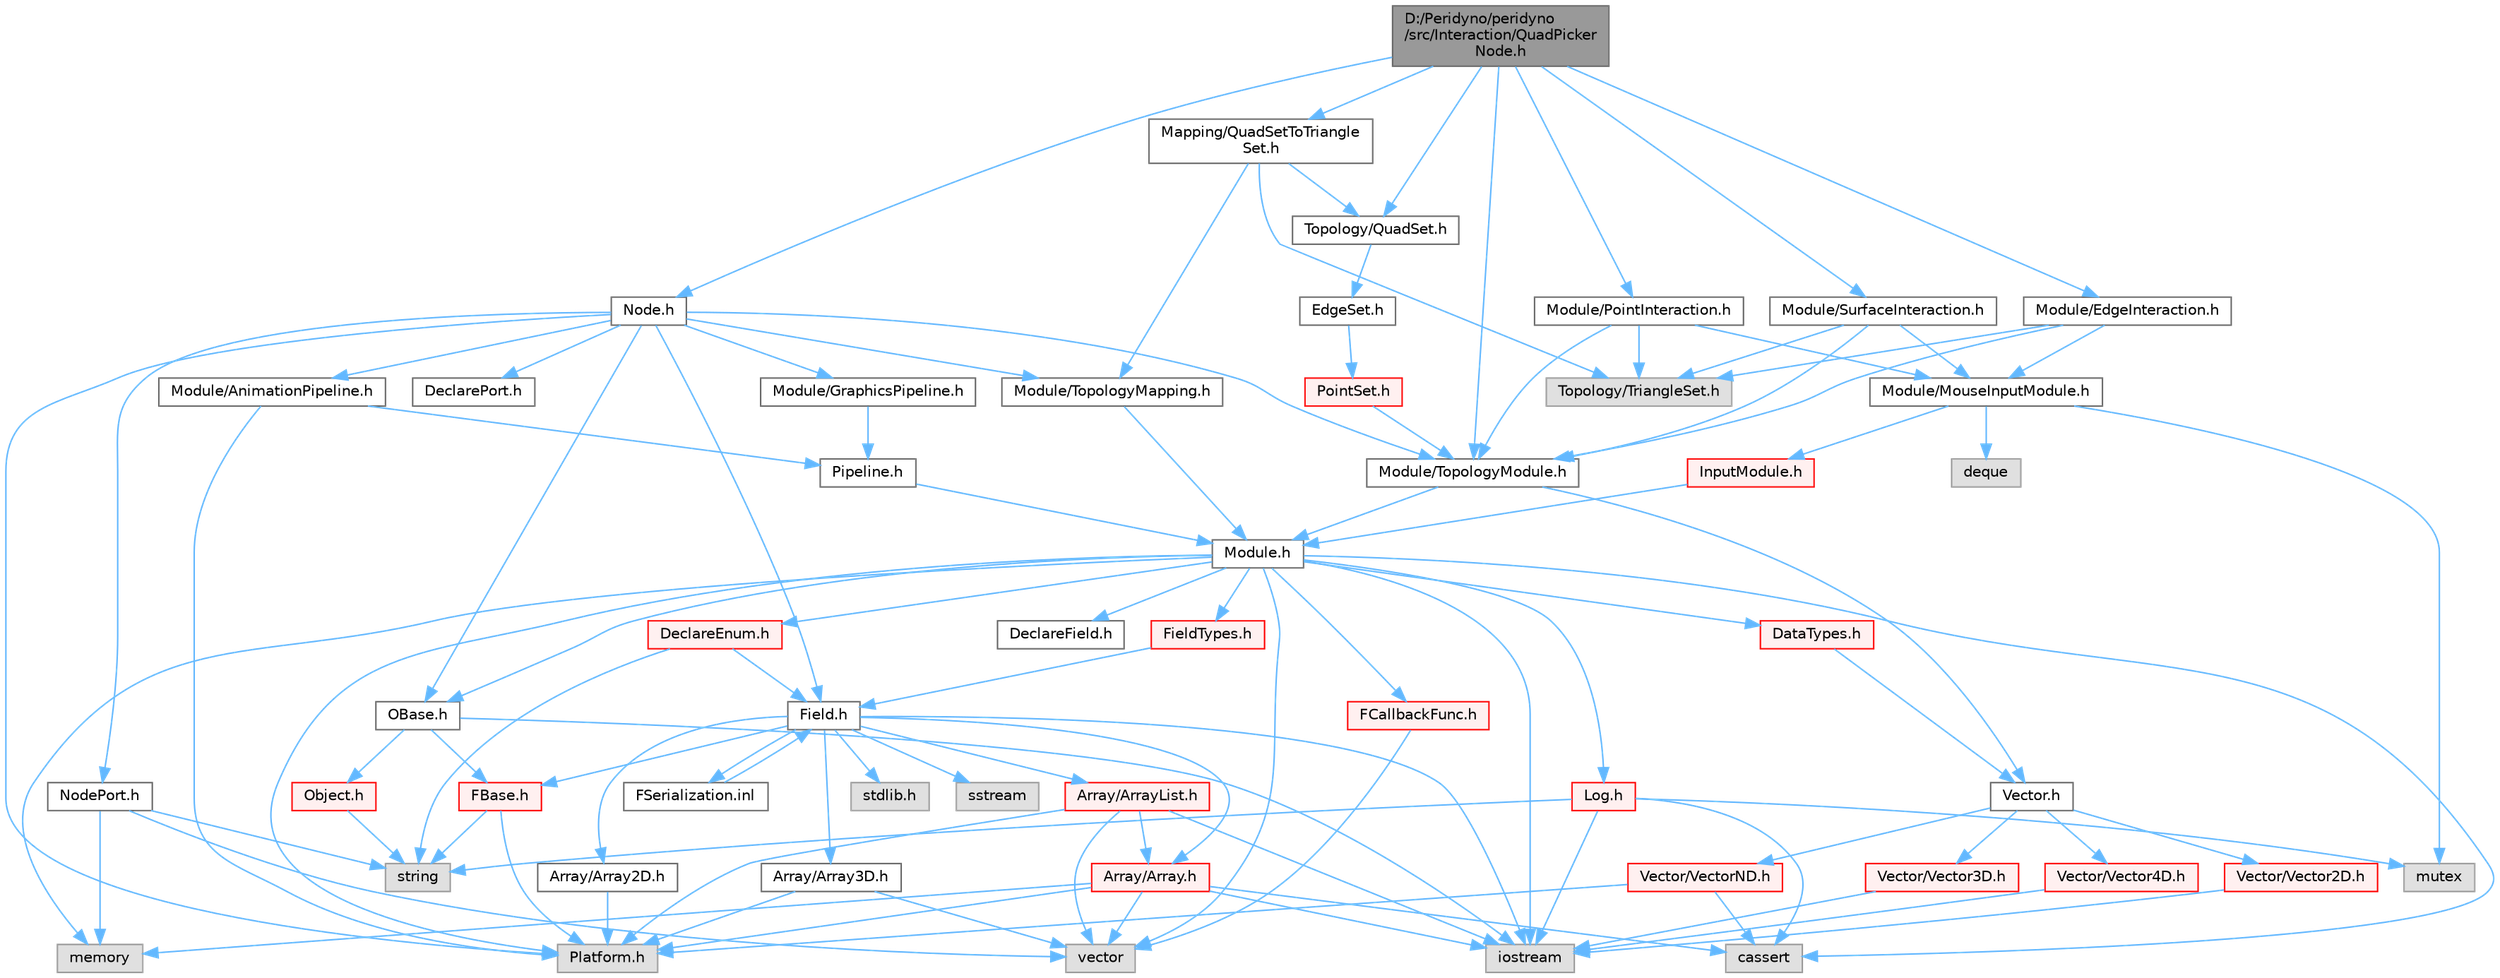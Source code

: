 digraph "D:/Peridyno/peridyno/src/Interaction/QuadPickerNode.h"
{
 // LATEX_PDF_SIZE
  bgcolor="transparent";
  edge [fontname=Helvetica,fontsize=10,labelfontname=Helvetica,labelfontsize=10];
  node [fontname=Helvetica,fontsize=10,shape=box,height=0.2,width=0.4];
  Node1 [id="Node000001",label="D:/Peridyno/peridyno\l/src/Interaction/QuadPicker\lNode.h",height=0.2,width=0.4,color="gray40", fillcolor="grey60", style="filled", fontcolor="black",tooltip=" "];
  Node1 -> Node2 [id="edge1_Node000001_Node000002",color="steelblue1",style="solid",tooltip=" "];
  Node2 [id="Node000002",label="Node.h",height=0.2,width=0.4,color="grey40", fillcolor="white", style="filled",URL="$_node_8h.html",tooltip=" "];
  Node2 -> Node3 [id="edge2_Node000002_Node000003",color="steelblue1",style="solid",tooltip=" "];
  Node3 [id="Node000003",label="OBase.h",height=0.2,width=0.4,color="grey40", fillcolor="white", style="filled",URL="$_o_base_8h.html",tooltip=" "];
  Node3 -> Node4 [id="edge3_Node000003_Node000004",color="steelblue1",style="solid",tooltip=" "];
  Node4 [id="Node000004",label="iostream",height=0.2,width=0.4,color="grey60", fillcolor="#E0E0E0", style="filled",tooltip=" "];
  Node3 -> Node5 [id="edge4_Node000003_Node000005",color="steelblue1",style="solid",tooltip=" "];
  Node5 [id="Node000005",label="FBase.h",height=0.2,width=0.4,color="red", fillcolor="#FFF0F0", style="filled",URL="$_f_base_8h.html",tooltip=" "];
  Node5 -> Node6 [id="edge5_Node000005_Node000006",color="steelblue1",style="solid",tooltip=" "];
  Node6 [id="Node000006",label="Platform.h",height=0.2,width=0.4,color="grey60", fillcolor="#E0E0E0", style="filled",tooltip=" "];
  Node5 -> Node9 [id="edge6_Node000005_Node000009",color="steelblue1",style="solid",tooltip=" "];
  Node9 [id="Node000009",label="string",height=0.2,width=0.4,color="grey60", fillcolor="#E0E0E0", style="filled",tooltip=" "];
  Node3 -> Node12 [id="edge7_Node000003_Node000012",color="steelblue1",style="solid",tooltip=" "];
  Node12 [id="Node000012",label="Object.h",height=0.2,width=0.4,color="red", fillcolor="#FFF0F0", style="filled",URL="$_object_8h.html",tooltip=" "];
  Node12 -> Node9 [id="edge8_Node000012_Node000009",color="steelblue1",style="solid",tooltip=" "];
  Node2 -> Node15 [id="edge9_Node000002_Node000015",color="steelblue1",style="solid",tooltip=" "];
  Node15 [id="Node000015",label="Field.h",height=0.2,width=0.4,color="grey40", fillcolor="white", style="filled",URL="$_field_8h.html",tooltip=" "];
  Node15 -> Node4 [id="edge10_Node000015_Node000004",color="steelblue1",style="solid",tooltip=" "];
  Node15 -> Node16 [id="edge11_Node000015_Node000016",color="steelblue1",style="solid",tooltip=" "];
  Node16 [id="Node000016",label="stdlib.h",height=0.2,width=0.4,color="grey60", fillcolor="#E0E0E0", style="filled",tooltip=" "];
  Node15 -> Node17 [id="edge12_Node000015_Node000017",color="steelblue1",style="solid",tooltip=" "];
  Node17 [id="Node000017",label="sstream",height=0.2,width=0.4,color="grey60", fillcolor="#E0E0E0", style="filled",tooltip=" "];
  Node15 -> Node5 [id="edge13_Node000015_Node000005",color="steelblue1",style="solid",tooltip=" "];
  Node15 -> Node18 [id="edge14_Node000015_Node000018",color="steelblue1",style="solid",tooltip=" "];
  Node18 [id="Node000018",label="Array/Array.h",height=0.2,width=0.4,color="red", fillcolor="#FFF0F0", style="filled",URL="$_array_8h.html",tooltip=" "];
  Node18 -> Node6 [id="edge15_Node000018_Node000006",color="steelblue1",style="solid",tooltip=" "];
  Node18 -> Node19 [id="edge16_Node000018_Node000019",color="steelblue1",style="solid",tooltip=" "];
  Node19 [id="Node000019",label="cassert",height=0.2,width=0.4,color="grey60", fillcolor="#E0E0E0", style="filled",tooltip=" "];
  Node18 -> Node20 [id="edge17_Node000018_Node000020",color="steelblue1",style="solid",tooltip=" "];
  Node20 [id="Node000020",label="vector",height=0.2,width=0.4,color="grey60", fillcolor="#E0E0E0", style="filled",tooltip=" "];
  Node18 -> Node4 [id="edge18_Node000018_Node000004",color="steelblue1",style="solid",tooltip=" "];
  Node18 -> Node22 [id="edge19_Node000018_Node000022",color="steelblue1",style="solid",tooltip=" "];
  Node22 [id="Node000022",label="memory",height=0.2,width=0.4,color="grey60", fillcolor="#E0E0E0", style="filled",tooltip=" "];
  Node15 -> Node24 [id="edge20_Node000015_Node000024",color="steelblue1",style="solid",tooltip=" "];
  Node24 [id="Node000024",label="Array/Array2D.h",height=0.2,width=0.4,color="grey40", fillcolor="white", style="filled",URL="$_array2_d_8h.html",tooltip=" "];
  Node24 -> Node6 [id="edge21_Node000024_Node000006",color="steelblue1",style="solid",tooltip=" "];
  Node15 -> Node25 [id="edge22_Node000015_Node000025",color="steelblue1",style="solid",tooltip=" "];
  Node25 [id="Node000025",label="Array/Array3D.h",height=0.2,width=0.4,color="grey40", fillcolor="white", style="filled",URL="$_array3_d_8h.html",tooltip=" "];
  Node25 -> Node6 [id="edge23_Node000025_Node000006",color="steelblue1",style="solid",tooltip=" "];
  Node25 -> Node20 [id="edge24_Node000025_Node000020",color="steelblue1",style="solid",tooltip=" "];
  Node15 -> Node26 [id="edge25_Node000015_Node000026",color="steelblue1",style="solid",tooltip=" "];
  Node26 [id="Node000026",label="Array/ArrayList.h",height=0.2,width=0.4,color="red", fillcolor="#FFF0F0", style="filled",URL="$_array_list_8h.html",tooltip=" "];
  Node26 -> Node20 [id="edge26_Node000026_Node000020",color="steelblue1",style="solid",tooltip=" "];
  Node26 -> Node4 [id="edge27_Node000026_Node000004",color="steelblue1",style="solid",tooltip=" "];
  Node26 -> Node6 [id="edge28_Node000026_Node000006",color="steelblue1",style="solid",tooltip=" "];
  Node26 -> Node18 [id="edge29_Node000026_Node000018",color="steelblue1",style="solid",tooltip=" "];
  Node15 -> Node67 [id="edge30_Node000015_Node000067",color="steelblue1",style="solid",tooltip=" "];
  Node67 [id="Node000067",label="FSerialization.inl",height=0.2,width=0.4,color="grey40", fillcolor="white", style="filled",URL="$_f_serialization_8inl.html",tooltip=" "];
  Node67 -> Node15 [id="edge31_Node000067_Node000015",color="steelblue1",style="solid",tooltip=" "];
  Node2 -> Node6 [id="edge32_Node000002_Node000006",color="steelblue1",style="solid",tooltip=" "];
  Node2 -> Node68 [id="edge33_Node000002_Node000068",color="steelblue1",style="solid",tooltip=" "];
  Node68 [id="Node000068",label="DeclarePort.h",height=0.2,width=0.4,color="grey40", fillcolor="white", style="filled",URL="$_declare_port_8h.html",tooltip=" "];
  Node2 -> Node69 [id="edge34_Node000002_Node000069",color="steelblue1",style="solid",tooltip=" "];
  Node69 [id="Node000069",label="NodePort.h",height=0.2,width=0.4,color="grey40", fillcolor="white", style="filled",URL="$_node_port_8h.html",tooltip=" "];
  Node69 -> Node9 [id="edge35_Node000069_Node000009",color="steelblue1",style="solid",tooltip=" "];
  Node69 -> Node20 [id="edge36_Node000069_Node000020",color="steelblue1",style="solid",tooltip=" "];
  Node69 -> Node22 [id="edge37_Node000069_Node000022",color="steelblue1",style="solid",tooltip=" "];
  Node2 -> Node70 [id="edge38_Node000002_Node000070",color="steelblue1",style="solid",tooltip=" "];
  Node70 [id="Node000070",label="Module/TopologyModule.h",height=0.2,width=0.4,color="grey40", fillcolor="white", style="filled",URL="$_topology_module_8h.html",tooltip=" "];
  Node70 -> Node31 [id="edge39_Node000070_Node000031",color="steelblue1",style="solid",tooltip=" "];
  Node31 [id="Node000031",label="Vector.h",height=0.2,width=0.4,color="grey40", fillcolor="white", style="filled",URL="$_vector_8h.html",tooltip=" "];
  Node31 -> Node32 [id="edge40_Node000031_Node000032",color="steelblue1",style="solid",tooltip=" "];
  Node32 [id="Node000032",label="Vector/Vector2D.h",height=0.2,width=0.4,color="red", fillcolor="#FFF0F0", style="filled",URL="$_vector2_d_8h.html",tooltip=" "];
  Node32 -> Node4 [id="edge41_Node000032_Node000004",color="steelblue1",style="solid",tooltip=" "];
  Node31 -> Node38 [id="edge42_Node000031_Node000038",color="steelblue1",style="solid",tooltip=" "];
  Node38 [id="Node000038",label="Vector/Vector3D.h",height=0.2,width=0.4,color="red", fillcolor="#FFF0F0", style="filled",URL="$_vector3_d_8h.html",tooltip=" "];
  Node38 -> Node4 [id="edge43_Node000038_Node000004",color="steelblue1",style="solid",tooltip=" "];
  Node31 -> Node41 [id="edge44_Node000031_Node000041",color="steelblue1",style="solid",tooltip=" "];
  Node41 [id="Node000041",label="Vector/Vector4D.h",height=0.2,width=0.4,color="red", fillcolor="#FFF0F0", style="filled",URL="$_vector4_d_8h.html",tooltip=" "];
  Node41 -> Node4 [id="edge45_Node000041_Node000004",color="steelblue1",style="solid",tooltip=" "];
  Node31 -> Node44 [id="edge46_Node000031_Node000044",color="steelblue1",style="solid",tooltip=" "];
  Node44 [id="Node000044",label="Vector/VectorND.h",height=0.2,width=0.4,color="red", fillcolor="#FFF0F0", style="filled",URL="$_vector_n_d_8h.html",tooltip=" "];
  Node44 -> Node19 [id="edge47_Node000044_Node000019",color="steelblue1",style="solid",tooltip=" "];
  Node44 -> Node6 [id="edge48_Node000044_Node000006",color="steelblue1",style="solid",tooltip=" "];
  Node70 -> Node71 [id="edge49_Node000070_Node000071",color="steelblue1",style="solid",tooltip=" "];
  Node71 [id="Node000071",label="Module.h",height=0.2,width=0.4,color="grey40", fillcolor="white", style="filled",URL="$_module_8h.html",tooltip=" "];
  Node71 -> Node6 [id="edge50_Node000071_Node000006",color="steelblue1",style="solid",tooltip=" "];
  Node71 -> Node22 [id="edge51_Node000071_Node000022",color="steelblue1",style="solid",tooltip=" "];
  Node71 -> Node20 [id="edge52_Node000071_Node000020",color="steelblue1",style="solid",tooltip=" "];
  Node71 -> Node19 [id="edge53_Node000071_Node000019",color="steelblue1",style="solid",tooltip=" "];
  Node71 -> Node4 [id="edge54_Node000071_Node000004",color="steelblue1",style="solid",tooltip=" "];
  Node71 -> Node3 [id="edge55_Node000071_Node000003",color="steelblue1",style="solid",tooltip=" "];
  Node71 -> Node72 [id="edge56_Node000071_Node000072",color="steelblue1",style="solid",tooltip=" "];
  Node72 [id="Node000072",label="Log.h",height=0.2,width=0.4,color="red", fillcolor="#FFF0F0", style="filled",URL="$_log_8h.html",tooltip=" "];
  Node72 -> Node73 [id="edge57_Node000072_Node000073",color="steelblue1",style="solid",tooltip=" "];
  Node73 [id="Node000073",label="mutex",height=0.2,width=0.4,color="grey60", fillcolor="#E0E0E0", style="filled",tooltip=" "];
  Node72 -> Node9 [id="edge58_Node000072_Node000009",color="steelblue1",style="solid",tooltip=" "];
  Node72 -> Node4 [id="edge59_Node000072_Node000004",color="steelblue1",style="solid",tooltip=" "];
  Node72 -> Node19 [id="edge60_Node000072_Node000019",color="steelblue1",style="solid",tooltip=" "];
  Node71 -> Node81 [id="edge61_Node000071_Node000081",color="steelblue1",style="solid",tooltip=" "];
  Node81 [id="Node000081",label="DataTypes.h",height=0.2,width=0.4,color="red", fillcolor="#FFF0F0", style="filled",URL="$_data_types_8h.html",tooltip=" "];
  Node81 -> Node31 [id="edge62_Node000081_Node000031",color="steelblue1",style="solid",tooltip=" "];
  Node71 -> Node86 [id="edge63_Node000071_Node000086",color="steelblue1",style="solid",tooltip=" "];
  Node86 [id="Node000086",label="DeclareEnum.h",height=0.2,width=0.4,color="red", fillcolor="#FFF0F0", style="filled",URL="$_declare_enum_8h.html",tooltip=" "];
  Node86 -> Node9 [id="edge64_Node000086_Node000009",color="steelblue1",style="solid",tooltip=" "];
  Node86 -> Node15 [id="edge65_Node000086_Node000015",color="steelblue1",style="solid",tooltip=" "];
  Node71 -> Node87 [id="edge66_Node000071_Node000087",color="steelblue1",style="solid",tooltip=" "];
  Node87 [id="Node000087",label="DeclareField.h",height=0.2,width=0.4,color="grey40", fillcolor="white", style="filled",URL="$_declare_field_8h.html",tooltip=" "];
  Node71 -> Node88 [id="edge67_Node000071_Node000088",color="steelblue1",style="solid",tooltip=" "];
  Node88 [id="Node000088",label="FCallbackFunc.h",height=0.2,width=0.4,color="red", fillcolor="#FFF0F0", style="filled",URL="$_f_callback_func_8h.html",tooltip=" "];
  Node88 -> Node20 [id="edge68_Node000088_Node000020",color="steelblue1",style="solid",tooltip=" "];
  Node71 -> Node89 [id="edge69_Node000071_Node000089",color="steelblue1",style="solid",tooltip=" "];
  Node89 [id="Node000089",label="FieldTypes.h",height=0.2,width=0.4,color="red", fillcolor="#FFF0F0", style="filled",URL="$_field_types_8h.html",tooltip=" "];
  Node89 -> Node15 [id="edge70_Node000089_Node000015",color="steelblue1",style="solid",tooltip=" "];
  Node2 -> Node91 [id="edge71_Node000002_Node000091",color="steelblue1",style="solid",tooltip=" "];
  Node91 [id="Node000091",label="Module/TopologyMapping.h",height=0.2,width=0.4,color="grey40", fillcolor="white", style="filled",URL="$_topology_mapping_8h.html",tooltip=" "];
  Node91 -> Node71 [id="edge72_Node000091_Node000071",color="steelblue1",style="solid",tooltip=" "];
  Node2 -> Node92 [id="edge73_Node000002_Node000092",color="steelblue1",style="solid",tooltip=" "];
  Node92 [id="Node000092",label="Module/AnimationPipeline.h",height=0.2,width=0.4,color="grey40", fillcolor="white", style="filled",URL="$_animation_pipeline_8h.html",tooltip=" "];
  Node92 -> Node93 [id="edge74_Node000092_Node000093",color="steelblue1",style="solid",tooltip=" "];
  Node93 [id="Node000093",label="Pipeline.h",height=0.2,width=0.4,color="grey40", fillcolor="white", style="filled",URL="$_pipeline_8h.html",tooltip=" "];
  Node93 -> Node71 [id="edge75_Node000093_Node000071",color="steelblue1",style="solid",tooltip=" "];
  Node92 -> Node6 [id="edge76_Node000092_Node000006",color="steelblue1",style="solid",tooltip=" "];
  Node2 -> Node94 [id="edge77_Node000002_Node000094",color="steelblue1",style="solid",tooltip=" "];
  Node94 [id="Node000094",label="Module/GraphicsPipeline.h",height=0.2,width=0.4,color="grey40", fillcolor="white", style="filled",URL="$_graphics_pipeline_8h.html",tooltip=" "];
  Node94 -> Node93 [id="edge78_Node000094_Node000093",color="steelblue1",style="solid",tooltip=" "];
  Node1 -> Node95 [id="edge79_Node000001_Node000095",color="steelblue1",style="solid",tooltip=" "];
  Node95 [id="Node000095",label="Topology/QuadSet.h",height=0.2,width=0.4,color="grey40", fillcolor="white", style="filled",URL="$_quad_set_8h.html",tooltip=" "];
  Node95 -> Node96 [id="edge80_Node000095_Node000096",color="steelblue1",style="solid",tooltip=" "];
  Node96 [id="Node000096",label="EdgeSet.h",height=0.2,width=0.4,color="grey40", fillcolor="white", style="filled",URL="$_cuda_2_topology_2_edge_set_8h.html",tooltip=" "];
  Node96 -> Node97 [id="edge81_Node000096_Node000097",color="steelblue1",style="solid",tooltip=" "];
  Node97 [id="Node000097",label="PointSet.h",height=0.2,width=0.4,color="red", fillcolor="#FFF0F0", style="filled",URL="$_cuda_2_topology_2_point_set_8h.html",tooltip=" "];
  Node97 -> Node70 [id="edge82_Node000097_Node000070",color="steelblue1",style="solid",tooltip=" "];
  Node1 -> Node70 [id="edge83_Node000001_Node000070",color="steelblue1",style="solid",tooltip=" "];
  Node1 -> Node99 [id="edge84_Node000001_Node000099",color="steelblue1",style="solid",tooltip=" "];
  Node99 [id="Node000099",label="Module/SurfaceInteraction.h",height=0.2,width=0.4,color="grey40", fillcolor="white", style="filled",URL="$_surface_interaction_8h.html",tooltip=" "];
  Node99 -> Node100 [id="edge85_Node000099_Node000100",color="steelblue1",style="solid",tooltip=" "];
  Node100 [id="Node000100",label="Module/MouseInputModule.h",height=0.2,width=0.4,color="grey40", fillcolor="white", style="filled",URL="$_mouse_input_module_8h.html",tooltip=" "];
  Node100 -> Node101 [id="edge86_Node000100_Node000101",color="steelblue1",style="solid",tooltip=" "];
  Node101 [id="Node000101",label="InputModule.h",height=0.2,width=0.4,color="red", fillcolor="#FFF0F0", style="filled",URL="$_input_module_8h.html",tooltip=" "];
  Node101 -> Node71 [id="edge87_Node000101_Node000071",color="steelblue1",style="solid",tooltip=" "];
  Node100 -> Node107 [id="edge88_Node000100_Node000107",color="steelblue1",style="solid",tooltip=" "];
  Node107 [id="Node000107",label="deque",height=0.2,width=0.4,color="grey60", fillcolor="#E0E0E0", style="filled",tooltip=" "];
  Node100 -> Node73 [id="edge89_Node000100_Node000073",color="steelblue1",style="solid",tooltip=" "];
  Node99 -> Node70 [id="edge90_Node000099_Node000070",color="steelblue1",style="solid",tooltip=" "];
  Node99 -> Node108 [id="edge91_Node000099_Node000108",color="steelblue1",style="solid",tooltip=" "];
  Node108 [id="Node000108",label="Topology/TriangleSet.h",height=0.2,width=0.4,color="grey60", fillcolor="#E0E0E0", style="filled",tooltip=" "];
  Node1 -> Node109 [id="edge92_Node000001_Node000109",color="steelblue1",style="solid",tooltip=" "];
  Node109 [id="Node000109",label="Module/EdgeInteraction.h",height=0.2,width=0.4,color="grey40", fillcolor="white", style="filled",URL="$_edge_interaction_8h.html",tooltip=" "];
  Node109 -> Node100 [id="edge93_Node000109_Node000100",color="steelblue1",style="solid",tooltip=" "];
  Node109 -> Node70 [id="edge94_Node000109_Node000070",color="steelblue1",style="solid",tooltip=" "];
  Node109 -> Node108 [id="edge95_Node000109_Node000108",color="steelblue1",style="solid",tooltip=" "];
  Node1 -> Node110 [id="edge96_Node000001_Node000110",color="steelblue1",style="solid",tooltip=" "];
  Node110 [id="Node000110",label="Module/PointInteraction.h",height=0.2,width=0.4,color="grey40", fillcolor="white", style="filled",URL="$_point_interaction_8h.html",tooltip=" "];
  Node110 -> Node100 [id="edge97_Node000110_Node000100",color="steelblue1",style="solid",tooltip=" "];
  Node110 -> Node70 [id="edge98_Node000110_Node000070",color="steelblue1",style="solid",tooltip=" "];
  Node110 -> Node108 [id="edge99_Node000110_Node000108",color="steelblue1",style="solid",tooltip=" "];
  Node1 -> Node111 [id="edge100_Node000001_Node000111",color="steelblue1",style="solid",tooltip=" "];
  Node111 [id="Node000111",label="Mapping/QuadSetToTriangle\lSet.h",height=0.2,width=0.4,color="grey40", fillcolor="white", style="filled",URL="$_quad_set_to_triangle_set_8h.html",tooltip=" "];
  Node111 -> Node91 [id="edge101_Node000111_Node000091",color="steelblue1",style="solid",tooltip=" "];
  Node111 -> Node95 [id="edge102_Node000111_Node000095",color="steelblue1",style="solid",tooltip=" "];
  Node111 -> Node108 [id="edge103_Node000111_Node000108",color="steelblue1",style="solid",tooltip=" "];
}

